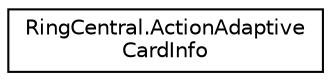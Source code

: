 digraph "Graphical Class Hierarchy"
{
 // LATEX_PDF_SIZE
  edge [fontname="Helvetica",fontsize="10",labelfontname="Helvetica",labelfontsize="10"];
  node [fontname="Helvetica",fontsize="10",shape=record];
  rankdir="LR";
  Node0 [label="RingCentral.ActionAdaptive\lCardInfo",height=0.2,width=0.4,color="black", fillcolor="white", style="filled",URL="$classRingCentral_1_1ActionAdaptiveCardInfo.html",tooltip=" "];
}
